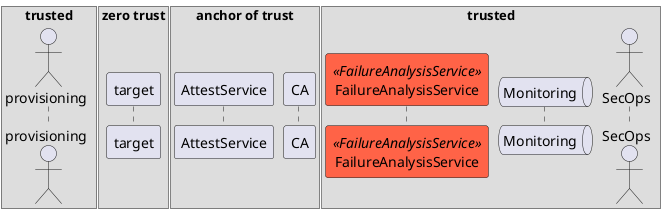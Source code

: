 @startuml attestation_common

!startsub parties

skinparam sequence {
    ParticipantBackgroundColor<<FailureAnalysisService>> tomato
}

box "trusted"
    actor provisioning
end box
box "zero trust"
    participant target
end box
box "anchor of trust"
    participant AttestService
    participant CA
end box
!if ($hide_afas != true || $hide_monitoring != true || $hide_secops != true)
box "trusted"
!if ($hide_afas != true)
    participant FailureAnalysisService <<FailureAnalysisService>>
!endif
!if ($hide_monitoring != true)
    queue Monitoring
!endif
!if ($hide_secops != true)
    actor SecOps
!endif
end box
!endif
!endsub

@enduml